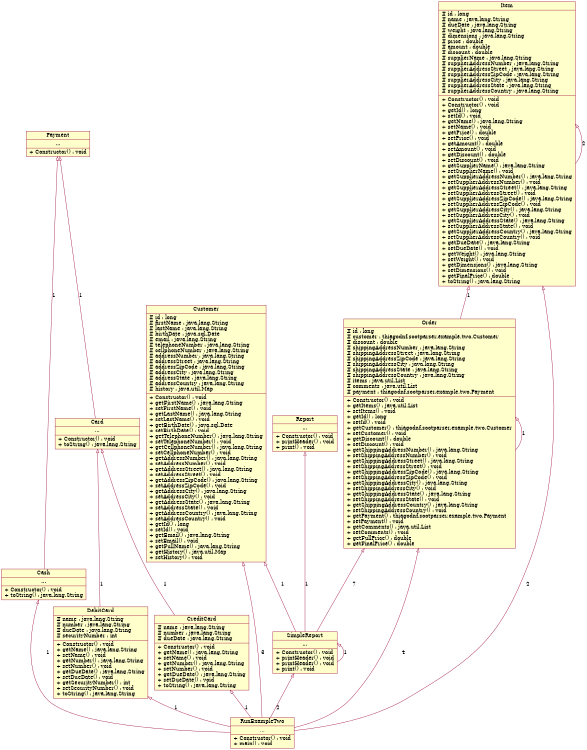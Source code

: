 digraph hierarchy {
	size="5,5"
	node[shape=record,style=filled,fillcolor="#ffffcc",color="#990033"]
	edge[dir=back, arrowtail=empty, color="#990033"]

	RunExampleTwo[label = "{RunExampleTwo|...|+ Constructor() : void\l+ main() : void\l}"]
	Cash[label = "{Cash|...|+ Constructor() : void\l+ toString() : java.lang.String\l}"]
	Order[label = "{Order|# id : long\l# customer : thiagodnf.sootparser.example.two.Customer\l# discount : double\l# shippingAddressNumber : java.lang.String\l# shippingAddressStreet : java.lang.String\l# shippingAddressZipCode : java.lang.String\l# shippingAddressCity : java.lang.String\l# shippingAddressState : java.lang.String\l# shippingAddressCountry : java.lang.String\l# items : java.util.List\l# comments : java.util.List\l# payment : thiagodnf.sootparser.example.two.Payment\l|+ Constructor() : void\l+ getItems() : java.util.List\l+ setItems() : void\l+ getId() : long\l+ setId() : void\l+ getCustomer() : thiagodnf.sootparser.example.two.Customer\l+ setCustomer() : void\l+ getDiscount() : double\l+ setDiscount() : void\l+ getShippingAddressNumber() : java.lang.String\l+ setShippingAddressNumber() : void\l+ getShippingAddressStreet() : java.lang.String\l+ setShippingAddressStreet() : void\l+ getShippingAddressZipCode() : java.lang.String\l+ setShippingAddressZipCode() : void\l+ getShippingAddressCity() : java.lang.String\l+ setShippingAddressCity() : void\l+ getShippingAddressState() : java.lang.String\l+ setShippingAddressState() : void\l+ getShippingAddressCountry() : java.lang.String\l+ setShippingAddressCountry() : void\l+ getPayment() : thiagodnf.sootparser.example.two.Payment\l+ setPayment() : void\l+ getComments() : java.util.List\l+ setComments() : void\l+ getFullPrice() : double\l+ getFinalPrice() : double\l}"]
	Customer[label = "{Customer|# id : long\l# firstName : java.lang.String\l# lastName : java.lang.String\l# birthDate : java.sql.Date\l# email : java.lang.String\l# telephoneNumber : java.lang.String\l# cellphoneNumber : java.lang.String\l# addressNumber : java.lang.String\l# addressStreet : java.lang.String\l# addressZipCode : java.lang.String\l# addressCity : java.lang.String\l# addressState : java.lang.String\l# addressCountry : java.lang.String\l# history : java.util.Map\l|+ Constructor() : void\l+ getFirstName() : java.lang.String\l+ setFirstName() : void\l+ getLastName() : java.lang.String\l+ setLastName() : void\l+ getBirthDate() : java.sql.Date\l+ setBirthDate() : void\l+ getTelephoneNumber() : java.lang.String\l+ setTelephoneNumber() : void\l+ getCellphoneNumber() : java.lang.String\l+ setCellphoneNumber() : void\l+ getAddressNumber() : java.lang.String\l+ setAddressNumber() : void\l+ getAddressStreet() : java.lang.String\l+ setAddressStreet() : void\l+ getAddressZipCode() : java.lang.String\l+ setAddressZipCode() : void\l+ getAddressCity() : java.lang.String\l+ setAddressCity() : void\l+ getAddressState() : java.lang.String\l+ setAddressState() : void\l+ getAddressCountry() : java.lang.String\l+ setAddressCountry() : void\l+ getId() : long\l+ setId() : void\l+ getEmail() : java.lang.String\l+ setEmail() : void\l+ getFullName() : java.lang.String\l+ getHistory() : java.util.Map\l+ setHistory() : void\l}"]
	CreditCard[label = "{CreditCard|# name : java.lang.String\l# number : java.lang.String\l# dueDate : java.lang.String\l|+ Constructor() : void\l+ getName() : java.lang.String\l+ setName() : void\l+ getNumber() : java.lang.String\l+ setNumber() : void\l+ getDueDate() : java.lang.String\l+ setDueDate() : void\l+ toString() : java.lang.String\l}"]
	SimpleReport[label = "{SimpleReport|...|+ Constructor() : void\l+ printHeader() : void\l+ printHeader() : void\l+ print() : void\l}"]
	DebitCard[label = "{DebitCard|# name : java.lang.String\l# number : java.lang.String\l# dueDate : java.lang.String\l# securityNumber : int\l|+ Constructor() : void\l+ getName() : java.lang.String\l+ setName() : void\l+ getNumber() : java.lang.String\l+ setNumber() : void\l+ getDueDate() : java.lang.String\l+ setDueDate() : void\l+ getSecurityNumber() : int\l+ setSecurityNumber() : void\l+ toString() : java.lang.String\l}"]
	Report[label = "{Report|...|+ Constructor() : void\l+ printHeader() : void\l+ print() : void\l}"]
	Item[label = "{Item|# id : long\l# name : java.lang.String\l# dueDate : java.lang.String\l# weight : java.lang.String\l# dimensions : java.lang.String\l# price : double\l# amount : double\l# discount : double\l# supplierName : java.lang.String\l# supplierAddressNumber : java.lang.String\l# supplierAddressStreet : java.lang.String\l# supplierAddressZipCode : java.lang.String\l# supplierAddressCity : java.lang.String\l# supplierAddressState : java.lang.String\l# supplierAddressCountry : java.lang.String\l|+ Constructor() : void\l+ Constructor() : void\l+ getId() : long\l+ setId() : void\l+ getName() : java.lang.String\l+ setName() : void\l+ getPrice() : double\l+ setPrice() : void\l+ getAmount() : double\l+ setAmount() : void\l+ getDiscount() : double\l+ setDiscount() : void\l+ getSupplierName() : java.lang.String\l+ setSupplierName() : void\l+ getSupplierAddressNumber() : java.lang.String\l+ setSupplierAddressNumber() : void\l+ getSupplierAddressStreet() : java.lang.String\l+ setSupplierAddressStreet() : void\l+ getSupplierAddressZipCode() : java.lang.String\l+ setSupplierAddressZipCode() : void\l+ getSupplierAddressCity() : java.lang.String\l+ setSupplierAddressCity() : void\l+ getSupplierAddressState() : java.lang.String\l+ setSupplierAddressState() : void\l+ getSupplierAddressCountry() : java.lang.String\l+ setSupplierAddressCountry() : void\l+ getDueDate() : java.lang.String\l+ setDueDate() : void\l+ getWeight() : java.lang.String\l+ setWeight() : void\l+ getDimensions() : java.lang.String\l+ setDimensions() : void\l+ getFinalPrice() : double\l+ toString() : java.lang.String\l}"]
	Payment[label = "{Payment|...|+ Constructor() : void\l}"]
	Card[label = "{Card|...|+ Constructor() : void\l+ toString() : java.lang.String\l}"]

CreditCard -> RunExampleTwo[label="1"]
Customer -> RunExampleTwo[label="3"]
Order -> RunExampleTwo[label="4"]
Cash -> RunExampleTwo[label="1"]
Item -> RunExampleTwo[label="2"]
DebitCard -> RunExampleTwo[label="1"]
SimpleReport -> RunExampleTwo[label="2"]
Payment -> Cash[label="1"]
Order -> Order[label="1"]
Item -> Order[label="1"]
Card -> CreditCard[label="1"]
SimpleReport -> SimpleReport[label="1"]
Customer -> SimpleReport[label="1"]
Order -> SimpleReport[label="7"]
Report -> SimpleReport[label="1"]
Card -> DebitCard[label="1"]
Item -> Item[label="2"]
Payment -> Card[label="1"]
}